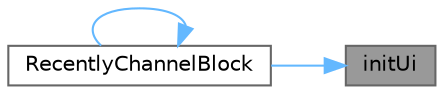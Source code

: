 digraph "initUi"
{
 // LATEX_PDF_SIZE
  bgcolor="transparent";
  edge [fontname=Helvetica,fontsize=10,labelfontname=Helvetica,labelfontsize=10];
  node [fontname=Helvetica,fontsize=10,shape=box,height=0.2,width=0.4];
  rankdir="RL";
  Node1 [id="Node000001",label="initUi",height=0.2,width=0.4,color="gray40", fillcolor="grey60", style="filled", fontcolor="black",tooltip="初始化界面"];
  Node1 -> Node2 [id="edge1_Node000001_Node000002",dir="back",color="steelblue1",style="solid",tooltip=" "];
  Node2 [id="Node000002",label="RecentlyChannelBlock",height=0.2,width=0.4,color="grey40", fillcolor="white", style="filled",URL="$class_recently_channel_block.html#a0a377097ae9a1e3846bcc0247b976ff5",tooltip="构造函数，初始化最近频道块"];
  Node2 -> Node2 [id="edge2_Node000002_Node000002",dir="back",color="steelblue1",style="solid",tooltip=" "];
}
